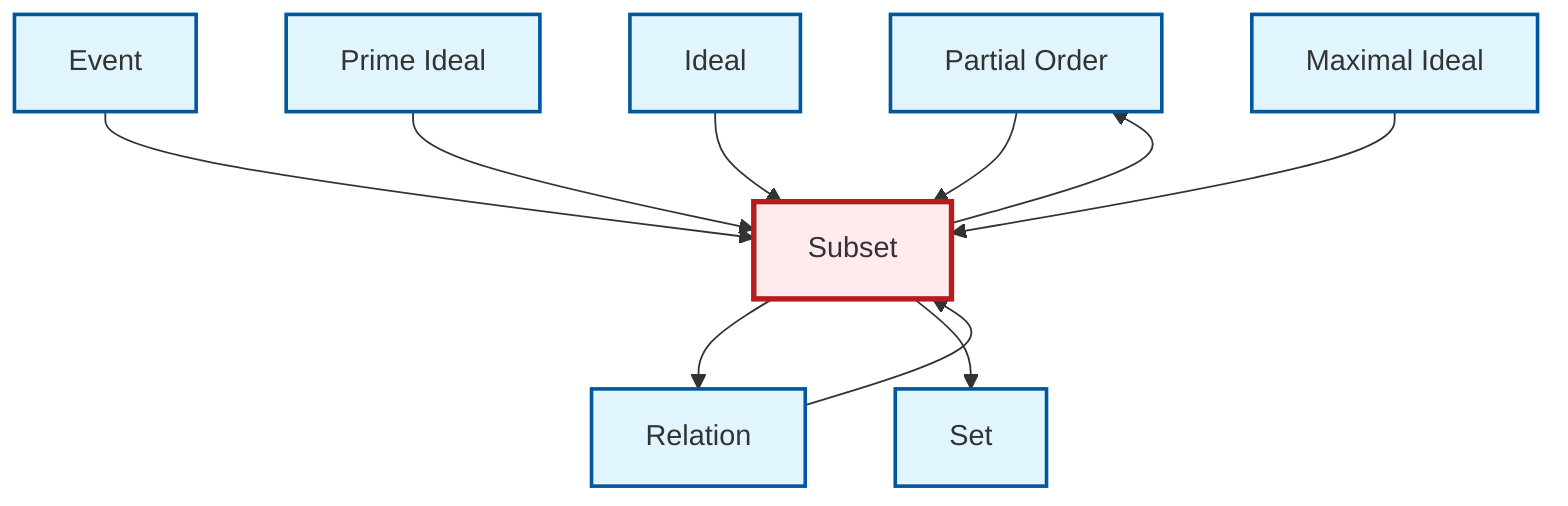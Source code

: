 graph TD
    classDef definition fill:#e1f5fe,stroke:#01579b,stroke-width:2px
    classDef theorem fill:#f3e5f5,stroke:#4a148c,stroke-width:2px
    classDef axiom fill:#fff3e0,stroke:#e65100,stroke-width:2px
    classDef example fill:#e8f5e9,stroke:#1b5e20,stroke-width:2px
    classDef current fill:#ffebee,stroke:#b71c1c,stroke-width:3px
    def-partial-order["Partial Order"]:::definition
    def-ideal["Ideal"]:::definition
    def-maximal-ideal["Maximal Ideal"]:::definition
    def-prime-ideal["Prime Ideal"]:::definition
    def-event["Event"]:::definition
    def-relation["Relation"]:::definition
    def-subset["Subset"]:::definition
    def-set["Set"]:::definition
    def-event --> def-subset
    def-relation --> def-subset
    def-subset --> def-relation
    def-subset --> def-set
    def-prime-ideal --> def-subset
    def-partial-order --> def-subset
    def-ideal --> def-subset
    def-maximal-ideal --> def-subset
    def-subset --> def-partial-order
    class def-subset current